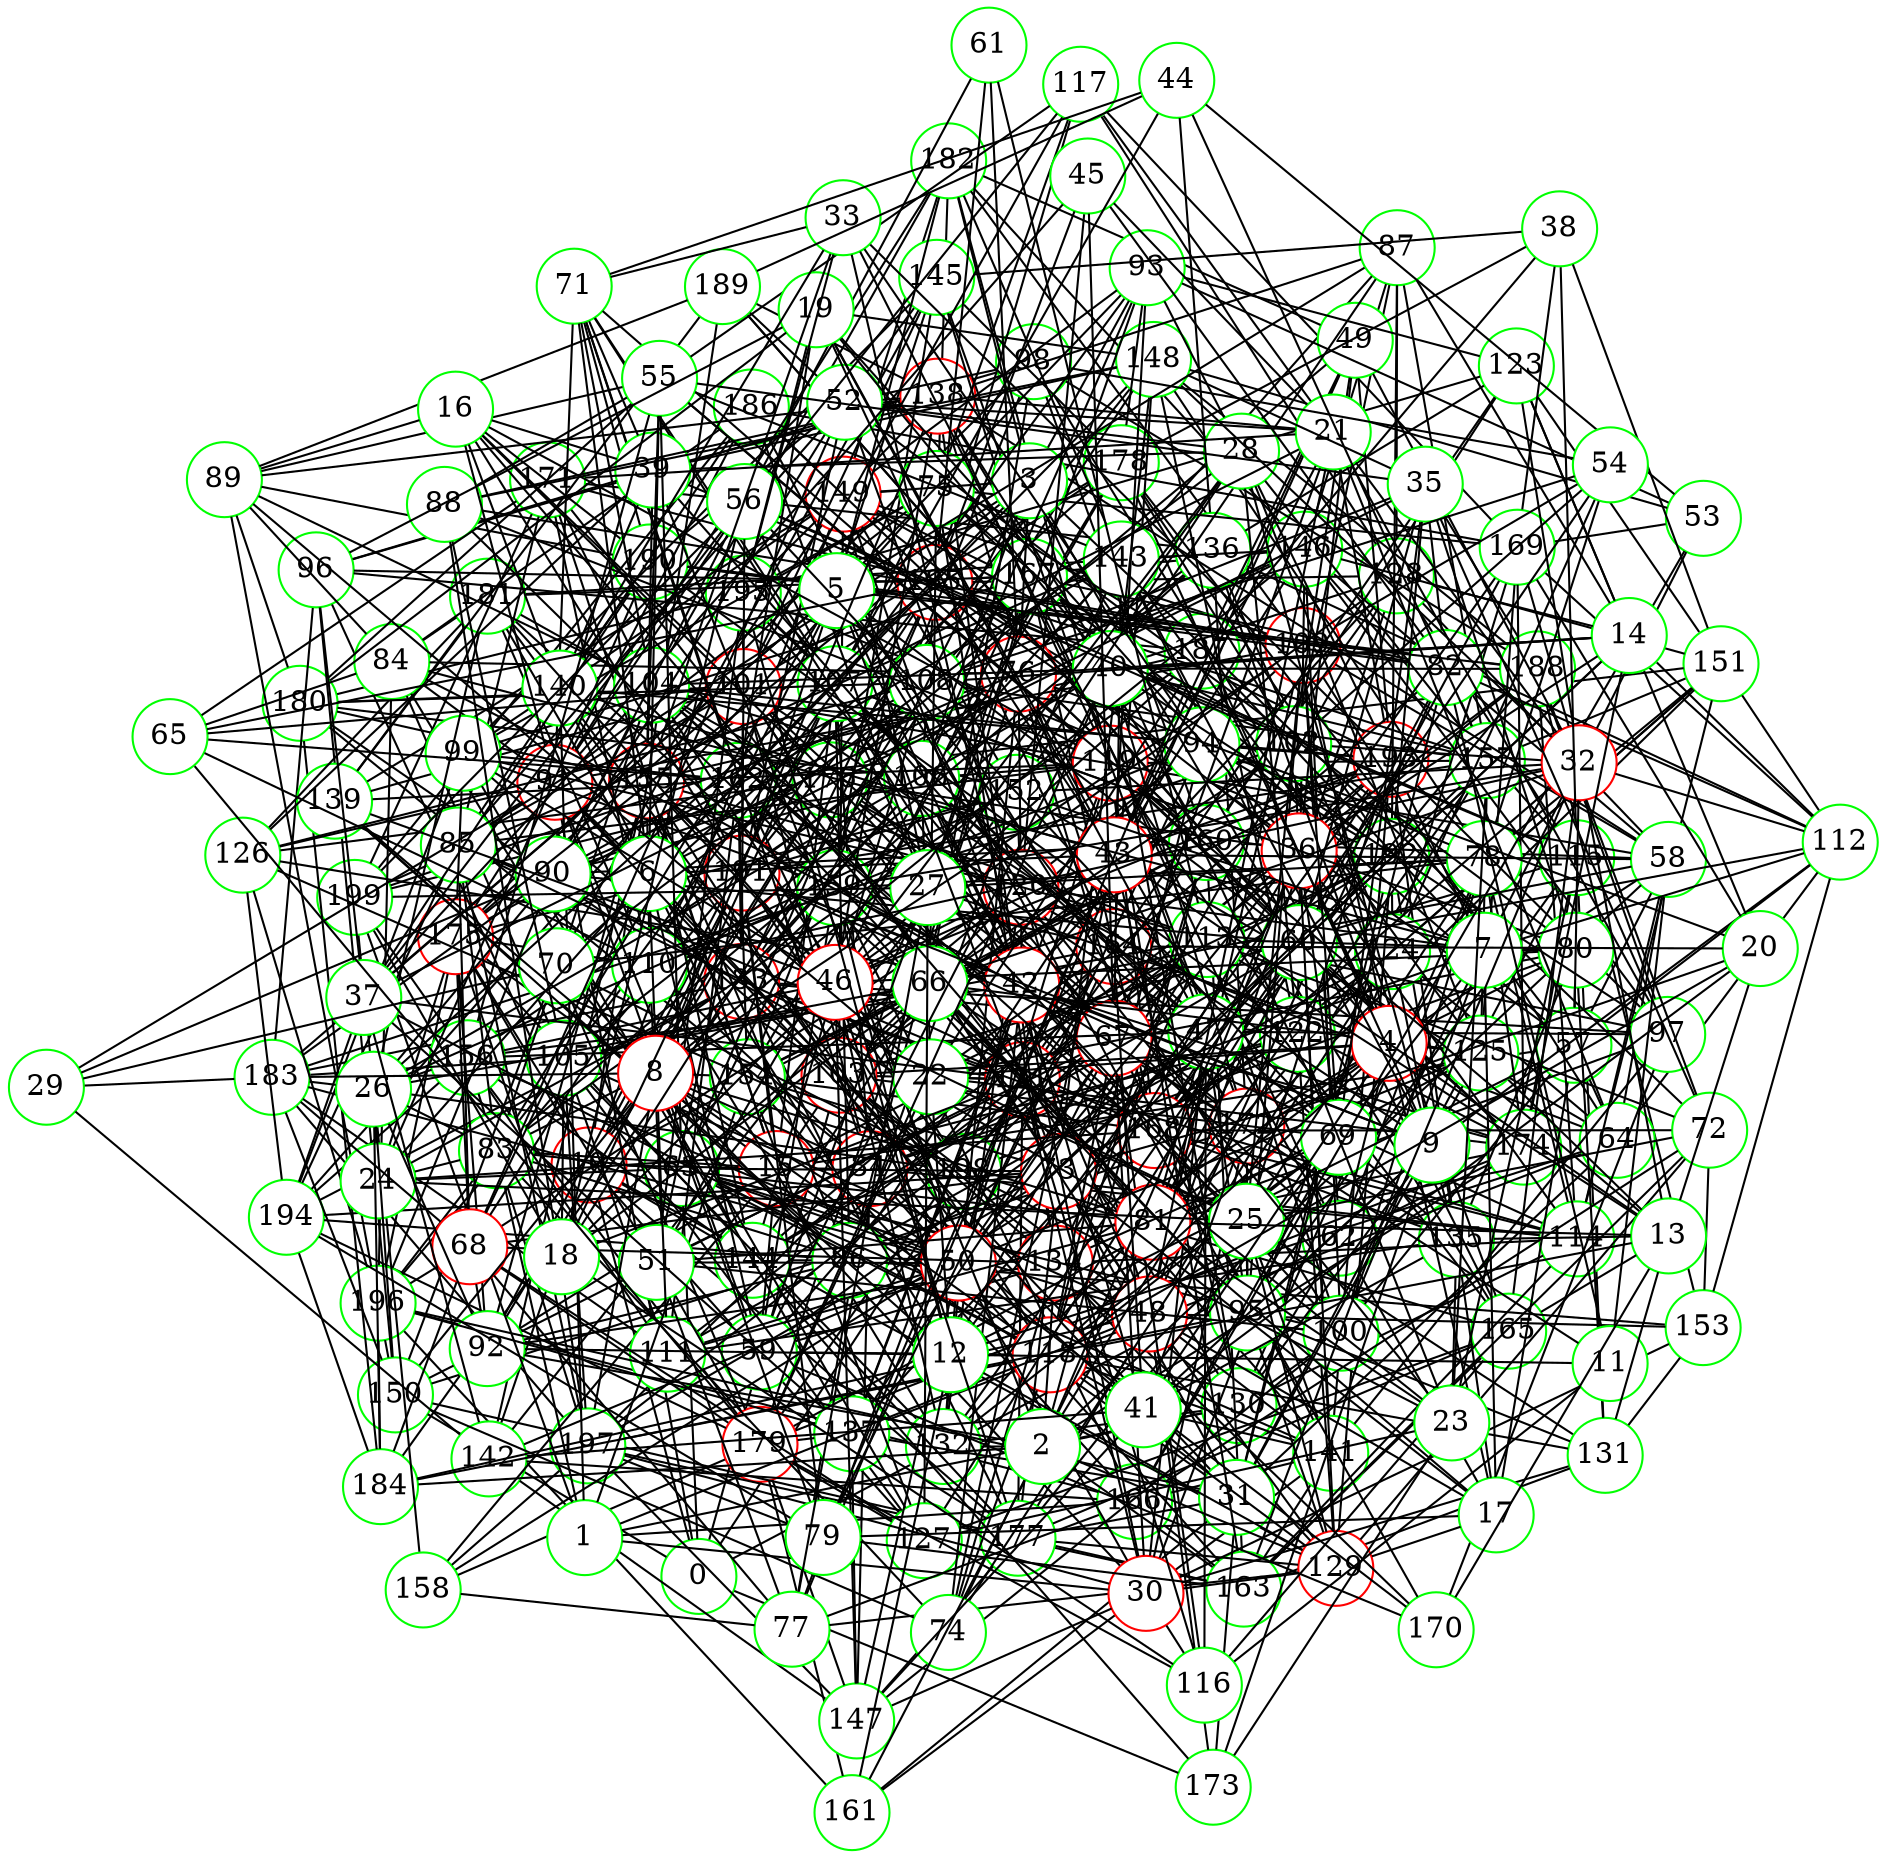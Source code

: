 graph {
graph ["layout"="fdp"]
node ["style"="filled","fillcolor"="white","fixedsize"="true","shape"="circle"]
"0" ["color"="green"]
"164" ["color"="red"]
"195" ["color"="green"]
"172" ["color"="red"]
"176" ["color"="green"]
"199" ["color"="green"]
"179" ["color"="red"]
"194" ["color"="green"]
"181" ["color"="green"]
"150" ["color"="green"]
"163" ["color"="green"]
"165" ["color"="green"]
"177" ["color"="green"]
"198" ["color"="green"]
"197" ["color"="green"]
"166" ["color"="green"]
"196" ["color"="green"]
"183" ["color"="green"]
"103" ["color"="red"]
"130" ["color"="green"]
"132" ["color"="green"]
"162" ["color"="green"]
"109" ["color"="red"]
"149" ["color"="red"]
"193" ["color"="red"]
"182" ["color"="green"]
"185" ["color"="red"]
"192" ["color"="green"]
"191" ["color"="red"]
"152" ["color"="green"]
"175" ["color"="red"]
"186" ["color"="green"]
"155" ["color"="red"]
"178" ["color"="green"]
"180" ["color"="green"]
"184" ["color"="green"]
"187" ["color"="green"]
"190" ["color"="green"]
"141" ["color"="green"]
"161" ["color"="green"]
"115" ["color"="green"]
"128" ["color"="green"]
"146" ["color"="green"]
"151" ["color"="green"]
"157" ["color"="green"]
"131" ["color"="green"]
"153" ["color"="green"]
"188" ["color"="green"]
"174" ["color"="green"]
"120" ["color"="red"]
"121" ["color"="red"]
"133" ["color"="red"]
"135" ["color"="green"]
"136" ["color"="green"]
"171" ["color"="green"]
"156" ["color"="green"]
"148" ["color"="green"]
"10" ["color"="red"]
"96" ["color"="green"]
"98" ["color"="green"]
"160" ["color"="green"]
"154" ["color"="green"]
"168" ["color"="red"]
"170" ["color"="green"]
"124" ["color"="green"]
"169" ["color"="green"]
"129" ["color"="red"]
"134" ["color"="red"]
"138" ["color"="red"]
"189" ["color"="green"]
"142" ["color"="green"]
"147" ["color"="green"]
"15" ["color"="red"]
"34" ["color"="red"]
"101" ["color"="red"]
"139" ["color"="green"]
"145" ["color"="green"]
"167" ["color"="green"]
"159" ["color"="green"]
"117" ["color"="green"]
"71" ["color"="green"]
"104" ["color"="green"]
"91" ["color"="red"]
"144" ["color"="green"]
"173" ["color"="green"]
"126" ["color"="green"]
"107" ["color"="green"]
"76" ["color"="red"]
"84" ["color"="green"]
"89" ["color"="green"]
"105" ["color"="green"]
"106" ["color"="green"]
"143" ["color"="green"]
"119" ["color"="red"]
"137" ["color"="green"]
"122" ["color"="green"]
"111" ["color"="green"]
"113" ["color"="green"]
"127" ["color"="green"]
"87" ["color"="green"]
"102" ["color"="green"]
"77" ["color"="green"]
"158" ["color"="green"]
"110" ["color"="green"]
"114" ["color"="green"]
"83" ["color"="green"]
"85" ["color"="green"]
"86" ["color"="green"]
"92" ["color"="green"]
"57" ["color"="green"]
"64" ["color"="green"]
"112" ["color"="green"]
"100" ["color"="green"]
"108" ["color"="green"]
"58" ["color"="green"]
"75" ["color"="green"]
"99" ["color"="green"]
"140" ["color"="green"]
"59" ["color"="green"]
"118" ["color"="red"]
"31" ["color"="green"]
"73" ["color"="red"]
"125" ["color"="green"]
"82" ["color"="green"]
"62" ["color"="green"]
"78" ["color"="green"]
"94" ["color"="green"]
"63" ["color"="green"]
"1" ["color"="green"]
"48" ["color"="red"]
"30" ["color"="red"]
"67" ["color"="red"]
"116" ["color"="green"]
"70" ["color"="green"]
"42" ["color"="red"]
"74" ["color"="green"]
"81" ["color"="red"]
"97" ["color"="green"]
"90" ["color"="green"]
"47" ["color"="green"]
"60" ["color"="green"]
"95" ["color"="green"]
"50" ["color"="red"]
"51" ["color"="green"]
"2" ["color"="green"]
"36" ["color"="red"]
"69" ["color"="green"]
"49" ["color"="green"]
"39" ["color"="green"]
"3" ["color"="green"]
"6" ["color"="green"]
"68" ["color"="red"]
"43" ["color"="red"]
"46" ["color"="red"]
"80" ["color"="green"]
"93" ["color"="green"]
"123" ["color"="green"]
"12" ["color"="green"]
"22" ["color"="green"]
"25" ["color"="green"]
"72" ["color"="green"]
"55" ["color"="green"]
"88" ["color"="green"]
"24" ["color"="green"]
"26" ["color"="green"]
"66" ["color"="green"]
"40" ["color"="green"]
"4" ["color"="red"]
"41" ["color"="green"]
"17" ["color"="green"]
"79" ["color"="green"]
"27" ["color"="green"]
"28" ["color"="green"]
"52" ["color"="green"]
"5" ["color"="green"]
"37" ["color"="green"]
"56" ["color"="green"]
"61" ["color"="green"]
"7" ["color"="green"]
"53" ["color"="green"]
"8" ["color"="red"]
"9" ["color"="green"]
"11" ["color"="green"]
"13" ["color"="green"]
"32" ["color"="red"]
"20" ["color"="green"]
"14" ["color"="green"]
"16" ["color"="green"]
"18" ["color"="green"]
"19" ["color"="green"]
"21" ["color"="green"]
"45" ["color"="green"]
"23" ["color"="green"]
"29" ["color"="green"]
"33" ["color"="green"]
"35" ["color"="green"]
"38" ["color"="green"]
"44" ["color"="green"]
"54" ["color"="green"]
"65" ["color"="green"]
"0" -- "164"
"0" -- "150"
"0" -- "103"
"0" -- "10"
"0" -- "91"
"0" -- "173"
"0" -- "62"
"0" -- "63"
"164" -- "195"
"164" -- "172"
"164" -- "179"
"164" -- "181"
"172" -- "176"
"176" -- "199"
"179" -- "194"
"150" -- "163"
"150" -- "196"
"150" -- "183"
"150" -- "172"
"163" -- "165"
"163" -- "197"
"163" -- "166"
"165" -- "177"
"165" -- "198"
"166" -- "196"
"183" -- "197"
"103" -- "130"
"103" -- "162"
"103" -- "109"
"103" -- "141"
"103" -- "115"
"103" -- "180"
"103" -- "149"
"103" -- "181"
"103" -- "120"
"103" -- "121"
"130" -- "176"
"130" -- "132"
"109" -- "149"
"109" -- "182"
"109" -- "190"
"149" -- "193"
"149" -- "195"
"149" -- "182"
"149" -- "152"
"149" -- "186"
"149" -- "155"
"193" -- "198"
"182" -- "185"
"185" -- "192"
"185" -- "196"
"185" -- "191"
"192" -- "195"
"191" -- "195"
"191" -- "196"
"191" -- "198"
"152" -- "175"
"152" -- "191"
"175" -- "196"
"175" -- "177"
"186" -- "199"
"155" -- "178"
"155" -- "180"
"155" -- "187"
"155" -- "191"
"178" -- "192"
"180" -- "195"
"180" -- "184"
"184" -- "194"
"184" -- "196"
"141" -- "161"
"141" -- "193"
"141" -- "162"
"141" -- "163"
"141" -- "166"
"161" -- "179"
"161" -- "196"
"115" -- "128"
"115" -- "146"
"115" -- "131"
"115" -- "174"
"128" -- "198"
"128" -- "185"
"146" -- "181"
"146" -- "182"
"146" -- "151"
"146" -- "185"
"151" -- "162"
"151" -- "172"
"151" -- "157"
"157" -- "177"
"157" -- "185"
"157" -- "191"
"131" -- "163"
"131" -- "153"
"153" -- "188"
"188" -- "190"
"174" -- "179"
"120" -- "132"
"120" -- "174"
"120" -- "152"
"121" -- "192"
"121" -- "193"
"121" -- "133"
"121" -- "171"
"121" -- "177"
"121" -- "181"
"121" -- "188"
"133" -- "162"
"133" -- "194"
"133" -- "135"
"133" -- "136"
"133" -- "177"
"133" -- "148"
"133" -- "183"
"133" -- "184"
"133" -- "185"
"133" -- "191"
"135" -- "192"
"135" -- "193"
"135" -- "172"
"136" -- "171"
"136" -- "156"
"136" -- "172"
"171" -- "199"
"171" -- "185"
"171" -- "191"
"156" -- "194"
"156" -- "197"
"156" -- "199"
"156" -- "175"
"156" -- "179"
"148" -- "164"
"148" -- "188"
"148" -- "191"
"10" -- "96"
"10" -- "160"
"10" -- "129"
"10" -- "142"
"10" -- "15"
"10" -- "175"
"10" -- "144"
"10" -- "176"
"10" -- "177"
"10" -- "149"
"10" -- "189"
"10" -- "127"
"10" -- "191"
"96" -- "98"
"96" -- "150"
"96" -- "183"
"96" -- "185"
"96" -- "187"
"98" -- "160"
"98" -- "154"
"98" -- "124"
"98" -- "188"
"98" -- "175"
"160" -- "163"
"160" -- "165"
"160" -- "185"
"160" -- "186"
"154" -- "160"
"154" -- "193"
"154" -- "162"
"154" -- "178"
"154" -- "166"
"154" -- "168"
"168" -- "192"
"168" -- "193"
"168" -- "170"
"168" -- "188"
"124" -- "192"
"124" -- "132"
"124" -- "136"
"124" -- "168"
"124" -- "169"
"124" -- "151"
"169" -- "174"
"169" -- "186"
"129" -- "192"
"129" -- "134"
"129" -- "177"
"134" -- "138"
"134" -- "170"
"138" -- "160"
"138" -- "164"
"138" -- "149"
"138" -- "189"
"142" -- "147"
"142" -- "166"
"142" -- "152"
"142" -- "155"
"147" -- "177"
"147" -- "179"
"147" -- "197"
"15" -- "192"
"15" -- "34"
"15" -- "103"
"15" -- "107"
"15" -- "171"
"15" -- "175"
"15" -- "83"
"15" -- "57"
"15" -- "122"
"15" -- "59"
"15" -- "155"
"15" -- "92"
"15" -- "158"
"15" -- "31"
"15" -- "191"
"34" -- "163"
"34" -- "101"
"34" -- "197"
"34" -- "198"
"34" -- "71"
"34" -- "107"
"34" -- "77"
"34" -- "110"
"34" -- "114"
"34" -- "147"
"34" -- "180"
"34" -- "122"
"34" -- "188"
"101" -- "139"
"101" -- "175"
"101" -- "145"
"101" -- "178"
"101" -- "180"
"101" -- "117"
"139" -- "162"
"139" -- "149"
"139" -- "181"
"139" -- "189"
"145" -- "178"
"145" -- "167"
"145" -- "159"
"145" -- "191"
"167" -- "192"
"167" -- "181"
"167" -- "168"
"159" -- "164"
"159" -- "166"
"159" -- "172"
"117" -- "128"
"117" -- "169"
"117" -- "185"
"71" -- "162"
"71" -- "104"
"71" -- "91"
"71" -- "107"
"71" -- "76"
"71" -- "190"
"104" -- "198"
"104" -- "168"
"104" -- "172"
"104" -- "182"
"104" -- "152"
"91" -- "103"
"91" -- "109"
"91" -- "175"
"91" -- "144"
"91" -- "182"
"91" -- "186"
"91" -- "126"
"144" -- "155"
"144" -- "156"
"144" -- "173"
"126" -- "176"
"126" -- "194"
"126" -- "196"
"126" -- "181"
"126" -- "198"
"107" -- "195"
"76" -- "132"
"76" -- "199"
"76" -- "168"
"76" -- "179"
"76" -- "84"
"76" -- "87"
"76" -- "120"
"76" -- "191"
"84" -- "144"
"84" -- "196"
"84" -- "181"
"84" -- "89"
"84" -- "105"
"84" -- "186"
"84" -- "91"
"89" -- "180"
"89" -- "196"
"89" -- "104"
"89" -- "138"
"89" -- "189"
"89" -- "190"
"105" -- "132"
"105" -- "164"
"105" -- "197"
"105" -- "106"
"105" -- "111"
"105" -- "113"
"105" -- "183"
"105" -- "127"
"106" -- "133"
"106" -- "135"
"106" -- "143"
"106" -- "180"
"106" -- "119"
"106" -- "185"
"143" -- "146"
"143" -- "165"
"143" -- "182"
"143" -- "199"
"143" -- "152"
"119" -- "163"
"119" -- "168"
"119" -- "137"
"119" -- "138"
"119" -- "172"
"119" -- "174"
"119" -- "182"
"119" -- "122"
"119" -- "155"
"119" -- "157"
"137" -- "177"
"137" -- "147"
"137" -- "179"
"137" -- "196"
"122" -- "129"
"122" -- "133"
"122" -- "197"
"122" -- "146"
"122" -- "148"
"122" -- "151"
"122" -- "190"
"111" -- "113"
"111" -- "162"
"111" -- "135"
"111" -- "183"
"111" -- "124"
"111" -- "156"
"113" -- "162"
"113" -- "165"
"113" -- "134"
"113" -- "155"
"127" -- "179"
"127" -- "165"
"127" -- "154"
"87" -- "128"
"87" -- "192"
"87" -- "146"
"87" -- "102"
"87" -- "138"
"87" -- "157"
"102" -- "178"
"102" -- "149"
"102" -- "165"
"102" -- "103"
"102" -- "183"
"102" -- "141"
"77" -- "129"
"77" -- "166"
"77" -- "198"
"77" -- "158"
"158" -- "179"
"158" -- "197"
"158" -- "199"
"158" -- "168"
"110" -- "132"
"110" -- "171"
"110" -- "111"
"110" -- "175"
"110" -- "181"
"110" -- "152"
"110" -- "155"
"114" -- "130"
"114" -- "163"
"114" -- "134"
"114" -- "198"
"114" -- "168"
"114" -- "151"
"114" -- "121"
"114" -- "188"
"83" -- "104"
"83" -- "136"
"83" -- "85"
"83" -- "86"
"83" -- "120"
"83" -- "187"
"85" -- "194"
"85" -- "101"
"85" -- "197"
"85" -- "171"
"85" -- "119"
"85" -- "121"
"85" -- "186"
"85" -- "91"
"86" -- "144"
"86" -- "194"
"86" -- "167"
"86" -- "152"
"86" -- "153"
"86" -- "107"
"86" -- "139"
"86" -- "155"
"86" -- "92"
"92" -- "134"
"92" -- "107"
"92" -- "175"
"92" -- "176"
"92" -- "150"
"92" -- "121"
"92" -- "155"
"57" -- "64"
"57" -- "112"
"57" -- "178"
"57" -- "115"
"57" -- "100"
"57" -- "185"
"57" -- "58"
"57" -- "75"
"64" -- "112"
"64" -- "164"
"64" -- "152"
"64" -- "137"
"64" -- "124"
"64" -- "109"
"112" -- "151"
"112" -- "136"
"112" -- "153"
"112" -- "169"
"100" -- "113"
"100" -- "130"
"100" -- "146"
"100" -- "147"
"100" -- "108"
"108" -- "144"
"108" -- "176"
"108" -- "180"
"108" -- "167"
"108" -- "157"
"108" -- "126"
"108" -- "175"
"58" -- "64"
"58" -- "128"
"58" -- "160"
"58" -- "134"
"58" -- "104"
"58" -- "138"
"58" -- "109"
"58" -- "114"
"58" -- "146"
"75" -- "194"
"75" -- "99"
"75" -- "195"
"75" -- "134"
"75" -- "167"
"75" -- "169"
"75" -- "107"
"75" -- "117"
"75" -- "149"
"75" -- "91"
"75" -- "187"
"99" -- "145"
"99" -- "162"
"99" -- "194"
"99" -- "134"
"99" -- "167"
"99" -- "120"
"99" -- "137"
"99" -- "140"
"99" -- "159"
"99" -- "175"
"140" -- "193"
"140" -- "149"
"140" -- "154"
"140" -- "190"
"59" -- "164"
"59" -- "118"
"59" -- "134"
"59" -- "170"
"59" -- "91"
"59" -- "159"
"118" -- "160"
"118" -- "129"
"118" -- "131"
"118" -- "140"
"118" -- "141"
"118" -- "184"
"118" -- "191"
"31" -- "64"
"31" -- "192"
"31" -- "161"
"31" -- "34"
"31" -- "196"
"31" -- "73"
"31" -- "137"
"31" -- "173"
"31" -- "177"
"31" -- "82"
"31" -- "115"
"31" -- "125"
"73" -- "128"
"73" -- "194"
"73" -- "101"
"73" -- "113"
"73" -- "177"
"73" -- "148"
"73" -- "86"
"73" -- "122"
"73" -- "154"
"73" -- "125"
"125" -- "179"
"125" -- "169"
"125" -- "157"
"125" -- "143"
"82" -- "112"
"82" -- "144"
"82" -- "167"
"82" -- "185"
"82" -- "157"
"82" -- "190"
"62" -- "130"
"62" -- "101"
"62" -- "167"
"62" -- "76"
"62" -- "109"
"62" -- "78"
"62" -- "174"
"78" -- "130"
"78" -- "100"
"78" -- "174"
"78" -- "114"
"78" -- "148"
"78" -- "151"
"78" -- "94"
"78" -- "159"
"94" -- "193"
"94" -- "118"
"94" -- "104"
"94" -- "120"
"94" -- "110"
"63" -- "100"
"63" -- "134"
"63" -- "73"
"63" -- "141"
"63" -- "118"
"63" -- "120"
"63" -- "185"
"1" -- "48"
"1" -- "130"
"1" -- "83"
"1" -- "166"
"1" -- "199"
"1" -- "154"
"1" -- "140"
"1" -- "30"
"48" -- "128"
"48" -- "129"
"48" -- "100"
"48" -- "101"
"48" -- "73"
"48" -- "105"
"48" -- "106"
"48" -- "109"
"48" -- "173"
"48" -- "82"
"48" -- "120"
"48" -- "184"
"48" -- "153"
"48" -- "63"
"30" -- "129"
"30" -- "67"
"30" -- "131"
"30" -- "197"
"30" -- "70"
"30" -- "42"
"30" -- "172"
"30" -- "47"
"30" -- "50"
"30" -- "147"
"30" -- "116"
"30" -- "121"
"30" -- "153"
"30" -- "124"
"67" -- "195"
"67" -- "197"
"67" -- "137"
"67" -- "141"
"67" -- "174"
"67" -- "143"
"67" -- "144"
"67" -- "113"
"67" -- "116"
"67" -- "118"
"67" -- "155"
"67" -- "191"
"116" -- "179"
"116" -- "165"
"116" -- "121"
"70" -- "145"
"70" -- "178"
"70" -- "179"
"70" -- "150"
"70" -- "198"
"70" -- "78"
"42" -- "128"
"42" -- "100"
"42" -- "164"
"42" -- "198"
"42" -- "71"
"42" -- "137"
"42" -- "74"
"42" -- "106"
"42" -- "174"
"42" -- "114"
"42" -- "84"
"42" -- "149"
"42" -- "120"
"42" -- "58"
"42" -- "156"
"42" -- "126"
"42" -- "191"
"74" -- "81"
"74" -- "83"
"74" -- "118"
"74" -- "134"
"74" -- "150"
"74" -- "124"
"81" -- "97"
"81" -- "169"
"81" -- "174"
"81" -- "111"
"81" -- "83"
"81" -- "90"
"81" -- "157"
"97" -- "113"
"97" -- "193"
"97" -- "146"
"97" -- "133"
"97" -- "170"
"97" -- "188"
"97" -- "141"
"90" -- "160"
"90" -- "196"
"90" -- "104"
"90" -- "106"
"90" -- "143"
"90" -- "176"
"90" -- "146"
"90" -- "183"
"90" -- "124"
"47" -- "97"
"47" -- "106"
"47" -- "107"
"47" -- "176"
"47" -- "81"
"47" -- "145"
"47" -- "116"
"47" -- "59"
"47" -- "60"
"47" -- "156"
"47" -- "95"
"60" -- "132"
"60" -- "137"
"60" -- "174"
"60" -- "112"
"60" -- "144"
"60" -- "82"
"60" -- "119"
"60" -- "189"
"60" -- "127"
"95" -- "129"
"95" -- "162"
"95" -- "115"
"95" -- "131"
"95" -- "197"
"95" -- "186"
"95" -- "172"
"95" -- "109"
"50" -- "67"
"50" -- "132"
"50" -- "170"
"50" -- "142"
"50" -- "111"
"50" -- "51"
"50" -- "147"
"50" -- "119"
"50" -- "183"
"50" -- "121"
"50" -- "155"
"50" -- "156"
"50" -- "125"
"50" -- "157"
"50" -- "94"
"50" -- "63"
"50" -- "159"
"51" -- "81"
"51" -- "178"
"51" -- "67"
"51" -- "179"
"51" -- "195"
"51" -- "100"
"51" -- "77"
"51" -- "175"
"51" -- "191"
"2" -- "160"
"2" -- "129"
"2" -- "161"
"2" -- "130"
"2" -- "163"
"2" -- "36"
"2" -- "132"
"2" -- "134"
"2" -- "39"
"2" -- "174"
"2" -- "184"
"2" -- "58"
"2" -- "122"
"2" -- "92"
"36" -- "129"
"36" -- "69"
"36" -- "134"
"36" -- "169"
"36" -- "107"
"36" -- "176"
"36" -- "49"
"36" -- "81"
"36" -- "50"
"36" -- "114"
"36" -- "149"
"69" -- "177"
"69" -- "132"
"69" -- "118"
"69" -- "134"
"69" -- "166"
"69" -- "103"
"69" -- "109"
"49" -- "176"
"49" -- "193"
"49" -- "102"
"49" -- "182"
"49" -- "121"
"49" -- "187"
"39" -- "96"
"39" -- "115"
"39" -- "148"
"39" -- "71"
"39" -- "120"
"39" -- "138"
"39" -- "155"
"39" -- "140"
"39" -- "126"
"3" -- "69"
"3" -- "85"
"3" -- "149"
"3" -- "6"
"3" -- "182"
"3" -- "72"
"3" -- "106"
"3" -- "60"
"3" -- "76"
"3" -- "93"
"3" -- "63"
"3" -- "175"
"6" -- "68"
"6" -- "71"
"6" -- "43"
"6" -- "12"
"6" -- "111"
"6" -- "146"
"6" -- "148"
"6" -- "181"
"6" -- "55"
"6" -- "24"
"6" -- "59"
"6" -- "91"
"6" -- "31"
"68" -- "196"
"68" -- "134"
"68" -- "73"
"68" -- "77"
"68" -- "110"
"68" -- "175"
"68" -- "179"
"68" -- "85"
"68" -- "183"
"68" -- "120"
"68" -- "184"
"68" -- "92"
"68" -- "127"
"43" -- "193"
"43" -- "130"
"43" -- "103"
"43" -- "74"
"43" -- "140"
"43" -- "77"
"43" -- "46"
"43" -- "49"
"43" -- "146"
"43" -- "86"
"43" -- "185"
"43" -- "58"
"43" -- "93"
"46" -- "128"
"46" -- "193"
"46" -- "162"
"46" -- "99"
"46" -- "132"
"46" -- "167"
"46" -- "168"
"46" -- "138"
"46" -- "139"
"46" -- "80"
"46" -- "177"
"46" -- "147"
"46" -- "181"
"46" -- "155"
"46" -- "187"
"46" -- "156"
"80" -- "113"
"80" -- "131"
"80" -- "198"
"80" -- "135"
"80" -- "107"
"93" -- "178"
"93" -- "149"
"93" -- "105"
"93" -- "106"
"93" -- "123"
"123" -- "160"
"123" -- "195"
"123" -- "164"
"123" -- "151"
"123" -- "136"
"12" -- "64"
"12" -- "129"
"12" -- "161"
"12" -- "193"
"12" -- "67"
"12" -- "195"
"12" -- "139"
"12" -- "22"
"12" -- "57"
"12" -- "92"
"12" -- "159"
"22" -- "80"
"22" -- "192"
"22" -- "179"
"22" -- "164"
"22" -- "25"
"22" -- "89"
"22" -- "121"
"22" -- "106"
"22" -- "187"
"22" -- "174"
"25" -- "129"
"25" -- "193"
"25" -- "131"
"25" -- "101"
"25" -- "72"
"25" -- "104"
"25" -- "109"
"25" -- "141"
"25" -- "78"
"25" -- "85"
"25" -- "95"
"72" -- "113"
"72" -- "129"
"72" -- "163"
"72" -- "166"
"72" -- "168"
"72" -- "153"
"72" -- "188"
"55" -- "160"
"55" -- "180"
"55" -- "117"
"55" -- "119"
"55" -- "88"
"55" -- "89"
"55" -- "155"
"55" -- "156"
"55" -- "63"
"55" -- "143"
"88" -- "148"
"88" -- "197"
"88" -- "119"
"88" -- "105"
"88" -- "138"
"88" -- "109"
"88" -- "159"
"24" -- "83"
"24" -- "133"
"24" -- "168"
"24" -- "25"
"24" -- "26"
"24" -- "190"
"24" -- "63"
"24" -- "175"
"26" -- "66"
"26" -- "198"
"26" -- "40"
"26" -- "83"
"26" -- "181"
"26" -- "150"
"26" -- "183"
"26" -- "184"
"26" -- "185"
"26" -- "90"
"26" -- "92"
"26" -- "156"
"26" -- "159"
"66" -- "144"
"66" -- "81"
"66" -- "98"
"66" -- "102"
"66" -- "168"
"66" -- "75"
"66" -- "125"
"66" -- "95"
"40" -- "128"
"40" -- "97"
"40" -- "130"
"40" -- "104"
"40" -- "138"
"40" -- "172"
"40" -- "179"
"40" -- "87"
"40" -- "59"
"40" -- "188"
"40" -- "157"
"4" -- "36"
"4" -- "103"
"4" -- "136"
"4" -- "41"
"4" -- "172"
"4" -- "109"
"4" -- "80"
"4" -- "17"
"4" -- "81"
"4" -- "22"
"4" -- "118"
"4" -- "27"
"4" -- "187"
"4" -- "125"
"4" -- "189"
"4" -- "62"
"41" -- "147"
"41" -- "164"
"41" -- "118"
"41" -- "135"
"41" -- "42"
"41" -- "91"
"41" -- "172"
"41" -- "141"
"41" -- "142"
"17" -- "48"
"17" -- "81"
"17" -- "129"
"17" -- "135"
"17" -- "57"
"17" -- "73"
"17" -- "62"
"17" -- "79"
"79" -- "194"
"79" -- "163"
"79" -- "164"
"79" -- "197"
"79" -- "187"
"79" -- "191"
"27" -- "103"
"27" -- "167"
"27" -- "199"
"27" -- "107"
"27" -- "77"
"27" -- "78"
"27" -- "149"
"27" -- "186"
"27" -- "59"
"27" -- "28"
"27" -- "93"
"27" -- "127"
"28" -- "193"
"28" -- "52"
"28" -- "70"
"28" -- "39"
"28" -- "135"
"28" -- "152"
"28" -- "122"
"28" -- "93"
"28" -- "125"
"28" -- "157"
"28" -- "46"
"52" -- "98"
"52" -- "68"
"52" -- "138"
"52" -- "80"
"52" -- "145"
"52" -- "85"
"52" -- "120"
"52" -- "90"
"52" -- "189"
"52" -- "190"
"52" -- "191"
"5" -- "67"
"5" -- "37"
"5" -- "73"
"5" -- "42"
"5" -- "172"
"5" -- "110"
"5" -- "83"
"5" -- "182"
"5" -- "87"
"5" -- "183"
"5" -- "60"
"5" -- "188"
"5" -- "93"
"37" -- "96"
"37" -- "194"
"37" -- "118"
"37" -- "56"
"37" -- "104"
"37" -- "121"
"37" -- "137"
"37" -- "76"
"37" -- "142"
"37" -- "190"
"56" -- "115"
"56" -- "69"
"56" -- "117"
"56" -- "133"
"56" -- "102"
"56" -- "199"
"56" -- "90"
"56" -- "91"
"56" -- "107"
"56" -- "61"
"61" -- "113"
"61" -- "185"
"61" -- "76"
"7" -- "193"
"7" -- "34"
"7" -- "163"
"7" -- "69"
"7" -- "80"
"7" -- "112"
"7" -- "17"
"7" -- "84"
"7" -- "53"
"7" -- "120"
"7" -- "152"
"7" -- "187"
"7" -- "62"
"53" -- "148"
"53" -- "166"
"53" -- "169"
"53" -- "93"
"8" -- "34"
"8" -- "197"
"8" -- "10"
"8" -- "106"
"8" -- "138"
"8" -- "107"
"8" -- "139"
"8" -- "109"
"8" -- "79"
"8" -- "81"
"8" -- "50"
"8" -- "146"
"8" -- "118"
"8" -- "150"
"8" -- "183"
"8" -- "154"
"8" -- "127"
"9" -- "112"
"9" -- "130"
"9" -- "178"
"9" -- "101"
"9" -- "41"
"9" -- "42"
"9" -- "124"
"9" -- "173"
"9" -- "95"
"9" -- "143"
"9" -- "191"
"11" -- "82"
"11" -- "116"
"11" -- "42"
"11" -- "58"
"11" -- "12"
"13" -- "32"
"13" -- "81"
"13" -- "113"
"13" -- "131"
"13" -- "20"
"13" -- "165"
"13" -- "118"
"13" -- "119"
"13" -- "135"
"13" -- "170"
"13" -- "43"
"13" -- "125"
"32" -- "66"
"32" -- "100"
"32" -- "165"
"32" -- "102"
"32" -- "168"
"32" -- "169"
"32" -- "110"
"32" -- "112"
"32" -- "49"
"32" -- "148"
"32" -- "152"
"32" -- "57"
"32" -- "123"
"32" -- "159"
"20" -- "164"
"20" -- "118"
"20" -- "41"
"20" -- "169"
"20" -- "123"
"20" -- "76"
"20" -- "172"
"14" -- "112"
"14" -- "128"
"14" -- "50"
"14" -- "36"
"14" -- "87"
"14" -- "40"
"14" -- "123"
"14" -- "76"
"14" -- "108"
"14" -- "174"
"14" -- "47"
"16" -- "176"
"16" -- "81"
"16" -- "101"
"16" -- "39"
"16" -- "119"
"16" -- "89"
"16" -- "91"
"16" -- "140"
"16" -- "190"
"16" -- "191"
"18" -- "66"
"18" -- "116"
"18" -- "199"
"18" -- "56"
"18" -- "105"
"18" -- "121"
"18" -- "108"
"18" -- "46"
"18" -- "175"
"18" -- "191"
"19" -- "96"
"19" -- "162"
"19" -- "195"
"19" -- "36"
"19" -- "148"
"19" -- "164"
"19" -- "180"
"19" -- "40"
"19" -- "43"
"19" -- "47"
"21" -- "32"
"21" -- "64"
"21" -- "97"
"21" -- "193"
"21" -- "67"
"21" -- "138"
"21" -- "43"
"21" -- "107"
"21" -- "171"
"21" -- "45"
"21" -- "48"
"21" -- "52"
"21" -- "117"
"45" -- "82"
"45" -- "67"
"45" -- "120"
"45" -- "185"
"45" -- "91"
"23" -- "81"
"23" -- "115"
"23" -- "198"
"23" -- "135"
"23" -- "120"
"23" -- "121"
"23" -- "122"
"23" -- "157"
"23" -- "173"
"23" -- "127"
"29" -- "70"
"29" -- "183"
"29" -- "90"
"29" -- "91"
"29" -- "142"
"33" -- "113"
"33" -- "193"
"33" -- "195"
"33" -- "71"
"33" -- "42"
"33" -- "155"
"33" -- "140"
"33" -- "94"
"35" -- "80"
"35" -- "176"
"35" -- "192"
"35" -- "82"
"35" -- "148"
"35" -- "69"
"35" -- "55"
"35" -- "72"
"35" -- "60"
"35" -- "108"
"35" -- "188"
"38" -- "145"
"38" -- "178"
"38" -- "115"
"38" -- "151"
"38" -- "169"
"38" -- "187"
"44" -- "53"
"44" -- "71"
"44" -- "136"
"44" -- "107"
"44" -- "157"
"44" -- "189"
"54" -- "98"
"54" -- "102"
"54" -- "168"
"54" -- "108"
"54" -- "124"
"54" -- "109"
"54" -- "78"
"65" -- "162"
"65" -- "179"
"65" -- "84"
"65" -- "101"
"65" -- "185"
"65" -- "171"
"65" -- "110"
}